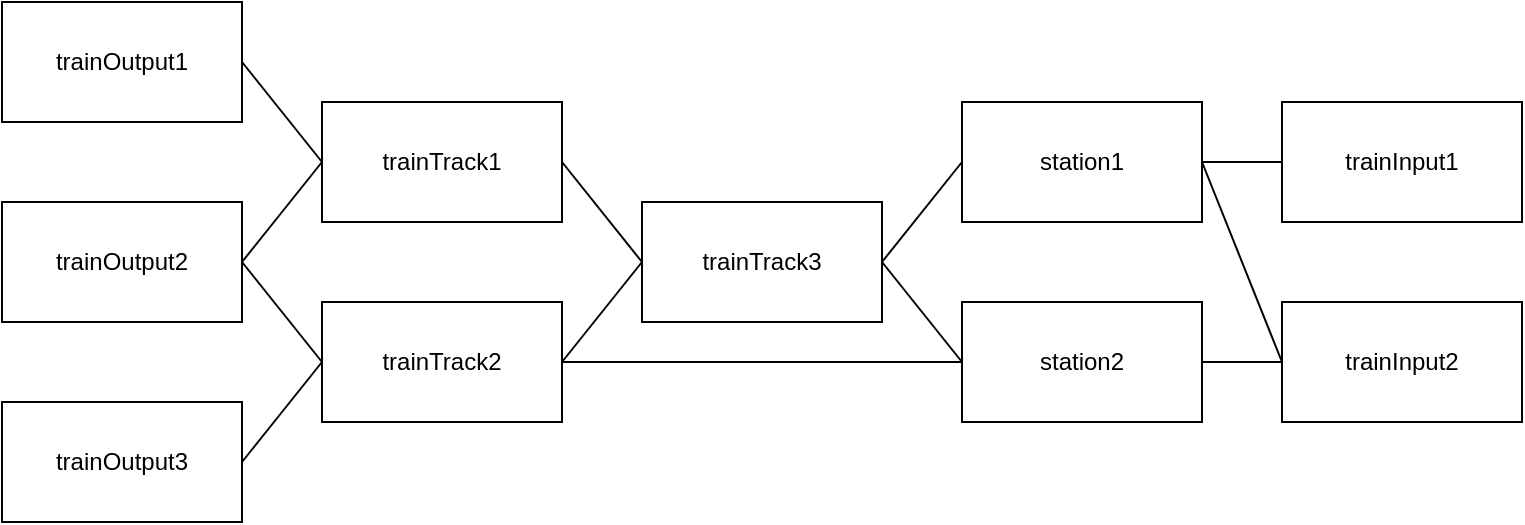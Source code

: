 <mxfile version="15.8.7" type="device"><diagram id="z8CaoMw7ZyjPdGzOSBin" name="Page-1"><mxGraphModel dx="1102" dy="993" grid="1" gridSize="10" guides="1" tooltips="1" connect="1" arrows="1" fold="1" page="1" pageScale="1" pageWidth="1100" pageHeight="850" math="0" shadow="0"><root><mxCell id="0"/><mxCell id="1" parent="0"/><mxCell id="W0khwdB1XT5gAyNAvkKG-1" value="trainInput1" style="rounded=0;whiteSpace=wrap;html=1;" vertex="1" parent="1"><mxGeometry x="960" y="220" width="120" height="60" as="geometry"/></mxCell><mxCell id="W0khwdB1XT5gAyNAvkKG-2" value="&lt;span&gt;trainInput2&lt;/span&gt;" style="rounded=0;whiteSpace=wrap;html=1;" vertex="1" parent="1"><mxGeometry x="960" y="320" width="120" height="60" as="geometry"/></mxCell><mxCell id="W0khwdB1XT5gAyNAvkKG-3" value="station1" style="rounded=0;whiteSpace=wrap;html=1;" vertex="1" parent="1"><mxGeometry x="800" y="220" width="120" height="60" as="geometry"/></mxCell><mxCell id="W0khwdB1XT5gAyNAvkKG-4" value="&lt;span&gt;station2&lt;/span&gt;" style="rounded=0;whiteSpace=wrap;html=1;" vertex="1" parent="1"><mxGeometry x="800" y="320" width="120" height="60" as="geometry"/></mxCell><mxCell id="W0khwdB1XT5gAyNAvkKG-5" value="&lt;span&gt;trainOutput1&lt;/span&gt;" style="rounded=0;whiteSpace=wrap;html=1;" vertex="1" parent="1"><mxGeometry x="320" y="170" width="120" height="60" as="geometry"/></mxCell><mxCell id="W0khwdB1XT5gAyNAvkKG-6" value="&lt;span&gt;trainOutput2&lt;/span&gt;" style="rounded=0;whiteSpace=wrap;html=1;" vertex="1" parent="1"><mxGeometry x="320" y="270" width="120" height="60" as="geometry"/></mxCell><mxCell id="W0khwdB1XT5gAyNAvkKG-7" value="trainOutput3" style="rounded=0;whiteSpace=wrap;html=1;" vertex="1" parent="1"><mxGeometry x="320" y="370" width="120" height="60" as="geometry"/></mxCell><mxCell id="W0khwdB1XT5gAyNAvkKG-8" value="" style="endArrow=none;html=1;rounded=0;entryX=1;entryY=0.5;entryDx=0;entryDy=0;exitX=0;exitY=0.5;exitDx=0;exitDy=0;" edge="1" parent="1" source="W0khwdB1XT5gAyNAvkKG-1" target="W0khwdB1XT5gAyNAvkKG-3"><mxGeometry width="50" height="50" relative="1" as="geometry"><mxPoint x="900" y="550" as="sourcePoint"/><mxPoint x="950" y="500" as="targetPoint"/></mxGeometry></mxCell><mxCell id="W0khwdB1XT5gAyNAvkKG-9" value="" style="endArrow=none;html=1;rounded=0;entryX=1;entryY=0.5;entryDx=0;entryDy=0;exitX=0;exitY=0.5;exitDx=0;exitDy=0;" edge="1" parent="1" source="W0khwdB1XT5gAyNAvkKG-2" target="W0khwdB1XT5gAyNAvkKG-3"><mxGeometry width="50" height="50" relative="1" as="geometry"><mxPoint x="970" y="260" as="sourcePoint"/><mxPoint x="930" y="260" as="targetPoint"/></mxGeometry></mxCell><mxCell id="W0khwdB1XT5gAyNAvkKG-10" value="" style="endArrow=none;html=1;rounded=0;entryX=1;entryY=0.5;entryDx=0;entryDy=0;exitX=0;exitY=0.5;exitDx=0;exitDy=0;" edge="1" parent="1" source="W0khwdB1XT5gAyNAvkKG-2" target="W0khwdB1XT5gAyNAvkKG-4"><mxGeometry width="50" height="50" relative="1" as="geometry"><mxPoint x="930" y="400" as="sourcePoint"/><mxPoint x="930" y="260" as="targetPoint"/></mxGeometry></mxCell><mxCell id="W0khwdB1XT5gAyNAvkKG-11" value="&lt;span&gt;trainTrack3&lt;/span&gt;" style="rounded=0;whiteSpace=wrap;html=1;" vertex="1" parent="1"><mxGeometry x="640" y="270" width="120" height="60" as="geometry"/></mxCell><mxCell id="W0khwdB1XT5gAyNAvkKG-12" value="&lt;span&gt;trainTrack2&lt;/span&gt;" style="rounded=0;whiteSpace=wrap;html=1;" vertex="1" parent="1"><mxGeometry x="480" y="320" width="120" height="60" as="geometry"/></mxCell><mxCell id="W0khwdB1XT5gAyNAvkKG-14" value="trainTrack1" style="rounded=0;whiteSpace=wrap;html=1;" vertex="1" parent="1"><mxGeometry x="480" y="220" width="120" height="60" as="geometry"/></mxCell><mxCell id="W0khwdB1XT5gAyNAvkKG-15" value="" style="endArrow=none;html=1;rounded=0;entryX=1;entryY=0.5;entryDx=0;entryDy=0;exitX=0;exitY=0.5;exitDx=0;exitDy=0;" edge="1" parent="1" source="W0khwdB1XT5gAyNAvkKG-12" target="W0khwdB1XT5gAyNAvkKG-7"><mxGeometry width="50" height="50" relative="1" as="geometry"><mxPoint x="470" y="550" as="sourcePoint"/><mxPoint x="520" y="500" as="targetPoint"/></mxGeometry></mxCell><mxCell id="W0khwdB1XT5gAyNAvkKG-16" value="" style="endArrow=none;html=1;rounded=0;entryX=1;entryY=0.5;entryDx=0;entryDy=0;exitX=0;exitY=0.5;exitDx=0;exitDy=0;" edge="1" parent="1" source="W0khwdB1XT5gAyNAvkKG-12" target="W0khwdB1XT5gAyNAvkKG-6"><mxGeometry width="50" height="50" relative="1" as="geometry"><mxPoint x="510" y="480" as="sourcePoint"/><mxPoint x="470" y="400" as="targetPoint"/></mxGeometry></mxCell><mxCell id="W0khwdB1XT5gAyNAvkKG-17" value="" style="endArrow=none;html=1;rounded=0;entryX=1;entryY=0.5;entryDx=0;entryDy=0;exitX=0;exitY=0.5;exitDx=0;exitDy=0;" edge="1" parent="1" source="W0khwdB1XT5gAyNAvkKG-14" target="W0khwdB1XT5gAyNAvkKG-5"><mxGeometry width="50" height="50" relative="1" as="geometry"><mxPoint x="510" y="370" as="sourcePoint"/><mxPoint x="470" y="310" as="targetPoint"/></mxGeometry></mxCell><mxCell id="W0khwdB1XT5gAyNAvkKG-18" value="" style="endArrow=none;html=1;rounded=0;entryX=0;entryY=0.5;entryDx=0;entryDy=0;exitX=1;exitY=0.5;exitDx=0;exitDy=0;" edge="1" parent="1" source="W0khwdB1XT5gAyNAvkKG-6" target="W0khwdB1XT5gAyNAvkKG-14"><mxGeometry width="50" height="50" relative="1" as="geometry"><mxPoint x="490" y="300" as="sourcePoint"/><mxPoint x="470" y="220" as="targetPoint"/></mxGeometry></mxCell><mxCell id="W0khwdB1XT5gAyNAvkKG-19" value="" style="endArrow=none;html=1;rounded=0;entryX=0;entryY=0.5;entryDx=0;entryDy=0;exitX=1;exitY=0.5;exitDx=0;exitDy=0;" edge="1" parent="1" source="W0khwdB1XT5gAyNAvkKG-14" target="W0khwdB1XT5gAyNAvkKG-11"><mxGeometry width="50" height="50" relative="1" as="geometry"><mxPoint x="470" y="310" as="sourcePoint"/><mxPoint x="510" y="270" as="targetPoint"/></mxGeometry></mxCell><mxCell id="W0khwdB1XT5gAyNAvkKG-20" value="" style="endArrow=none;html=1;rounded=0;exitX=1;exitY=0.5;exitDx=0;exitDy=0;" edge="1" parent="1" source="W0khwdB1XT5gAyNAvkKG-12"><mxGeometry width="50" height="50" relative="1" as="geometry"><mxPoint x="630" y="270" as="sourcePoint"/><mxPoint x="640" y="300" as="targetPoint"/></mxGeometry></mxCell><mxCell id="W0khwdB1XT5gAyNAvkKG-21" value="" style="endArrow=none;html=1;rounded=0;exitX=1;exitY=0.5;exitDx=0;exitDy=0;entryX=0;entryY=0.5;entryDx=0;entryDy=0;" edge="1" parent="1" source="W0khwdB1XT5gAyNAvkKG-12" target="W0khwdB1XT5gAyNAvkKG-4"><mxGeometry width="50" height="50" relative="1" as="geometry"><mxPoint x="630" y="370" as="sourcePoint"/><mxPoint x="650" y="310" as="targetPoint"/></mxGeometry></mxCell><mxCell id="W0khwdB1XT5gAyNAvkKG-22" value="" style="endArrow=none;html=1;rounded=0;exitX=1;exitY=0.5;exitDx=0;exitDy=0;entryX=0;entryY=0.5;entryDx=0;entryDy=0;" edge="1" parent="1" source="W0khwdB1XT5gAyNAvkKG-11" target="W0khwdB1XT5gAyNAvkKG-4"><mxGeometry width="50" height="50" relative="1" as="geometry"><mxPoint x="630" y="370" as="sourcePoint"/><mxPoint x="720" y="430" as="targetPoint"/></mxGeometry></mxCell><mxCell id="W0khwdB1XT5gAyNAvkKG-23" value="" style="endArrow=none;html=1;rounded=0;entryX=0;entryY=0.5;entryDx=0;entryDy=0;exitX=1;exitY=0.5;exitDx=0;exitDy=0;" edge="1" parent="1" source="W0khwdB1XT5gAyNAvkKG-11" target="W0khwdB1XT5gAyNAvkKG-3"><mxGeometry width="50" height="50" relative="1" as="geometry"><mxPoint x="790" y="290" as="sourcePoint"/><mxPoint x="810" y="360" as="targetPoint"/></mxGeometry></mxCell></root></mxGraphModel></diagram></mxfile>